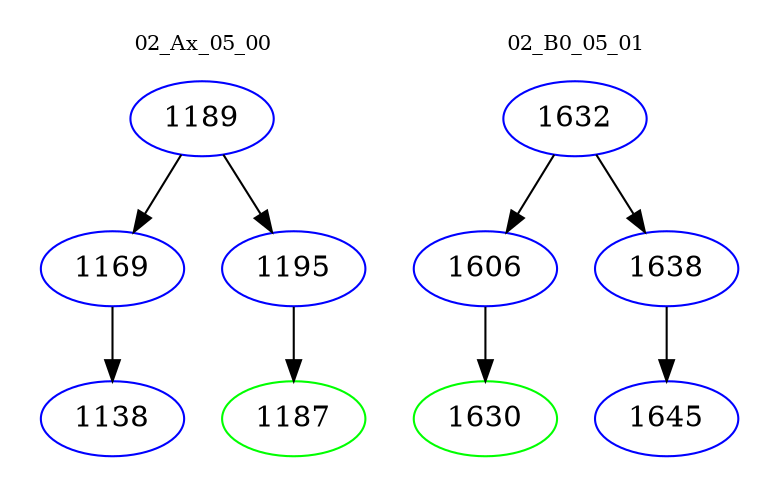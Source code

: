 digraph{
subgraph cluster_0 {
color = white
label = "02_Ax_05_00";
fontsize=10;
T0_1189 [label="1189", color="blue"]
T0_1189 -> T0_1169 [color="black"]
T0_1169 [label="1169", color="blue"]
T0_1169 -> T0_1138 [color="black"]
T0_1138 [label="1138", color="blue"]
T0_1189 -> T0_1195 [color="black"]
T0_1195 [label="1195", color="blue"]
T0_1195 -> T0_1187 [color="black"]
T0_1187 [label="1187", color="green"]
}
subgraph cluster_1 {
color = white
label = "02_B0_05_01";
fontsize=10;
T1_1632 [label="1632", color="blue"]
T1_1632 -> T1_1606 [color="black"]
T1_1606 [label="1606", color="blue"]
T1_1606 -> T1_1630 [color="black"]
T1_1630 [label="1630", color="green"]
T1_1632 -> T1_1638 [color="black"]
T1_1638 [label="1638", color="blue"]
T1_1638 -> T1_1645 [color="black"]
T1_1645 [label="1645", color="blue"]
}
}
